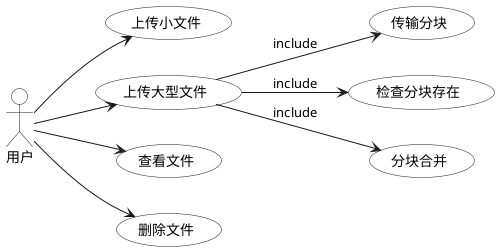 @startuml
'最近一次更新时间: 2024-05-05
left to right direction

:用户: as User #white

(上传小文件) as (Use1) #white
(上传大型文件) as (Use2) #white
  (传输分块) as (Use21) #white
  (检查分块存在) as (Use22) #white
  (分块合并) as (Use23) #white
(查看文件) as (Use3) #white
(删除文件) as (Use4) #white

User -down-> (Use1)
User -down-> (Use2)
User -down-> (Use3)
User -down-> (Use4)

(Use2) --> (Use21):include
(Use2) --> (Use22):include
(Use2) --> (Use23):include

@enduml